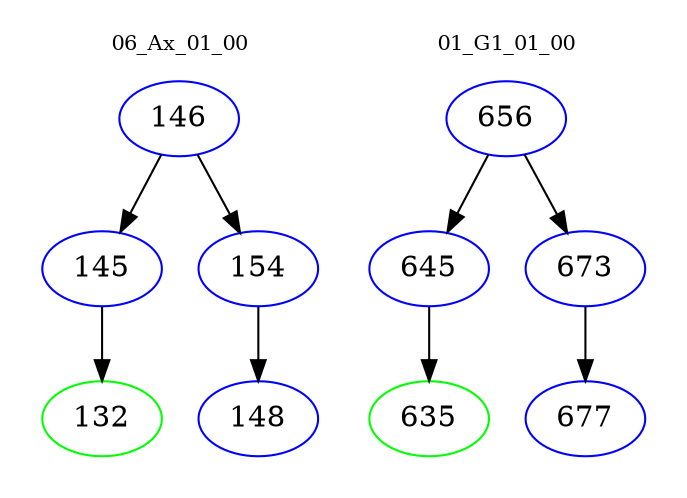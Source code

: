 digraph{
subgraph cluster_0 {
color = white
label = "06_Ax_01_00";
fontsize=10;
T0_146 [label="146", color="blue"]
T0_146 -> T0_145 [color="black"]
T0_145 [label="145", color="blue"]
T0_145 -> T0_132 [color="black"]
T0_132 [label="132", color="green"]
T0_146 -> T0_154 [color="black"]
T0_154 [label="154", color="blue"]
T0_154 -> T0_148 [color="black"]
T0_148 [label="148", color="blue"]
}
subgraph cluster_1 {
color = white
label = "01_G1_01_00";
fontsize=10;
T1_656 [label="656", color="blue"]
T1_656 -> T1_645 [color="black"]
T1_645 [label="645", color="blue"]
T1_645 -> T1_635 [color="black"]
T1_635 [label="635", color="green"]
T1_656 -> T1_673 [color="black"]
T1_673 [label="673", color="blue"]
T1_673 -> T1_677 [color="black"]
T1_677 [label="677", color="blue"]
}
}
